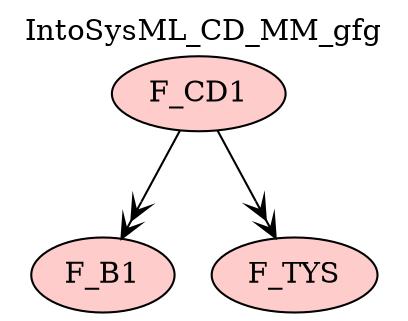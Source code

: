 digraph {graph[label=IntoSysML_CD_MM_gfg,labelloc=tl,labelfontsize=12];
"F_B1"[shape=oval,fillcolor="#FFCCCC",style ="filled",label="F_B1"];
"F_TYS"[shape=oval,fillcolor="#FFCCCC",style ="filled",label="F_TYS"];
"F_CD1"[shape=oval,fillcolor="#FFCCCC",style ="filled",label="F_CD1"];

"F_CD1"->"F_B1"[label=" ",arrowhead=veevee];
"F_CD1"->"F_TYS"[label=" ",arrowhead=veevee];
}